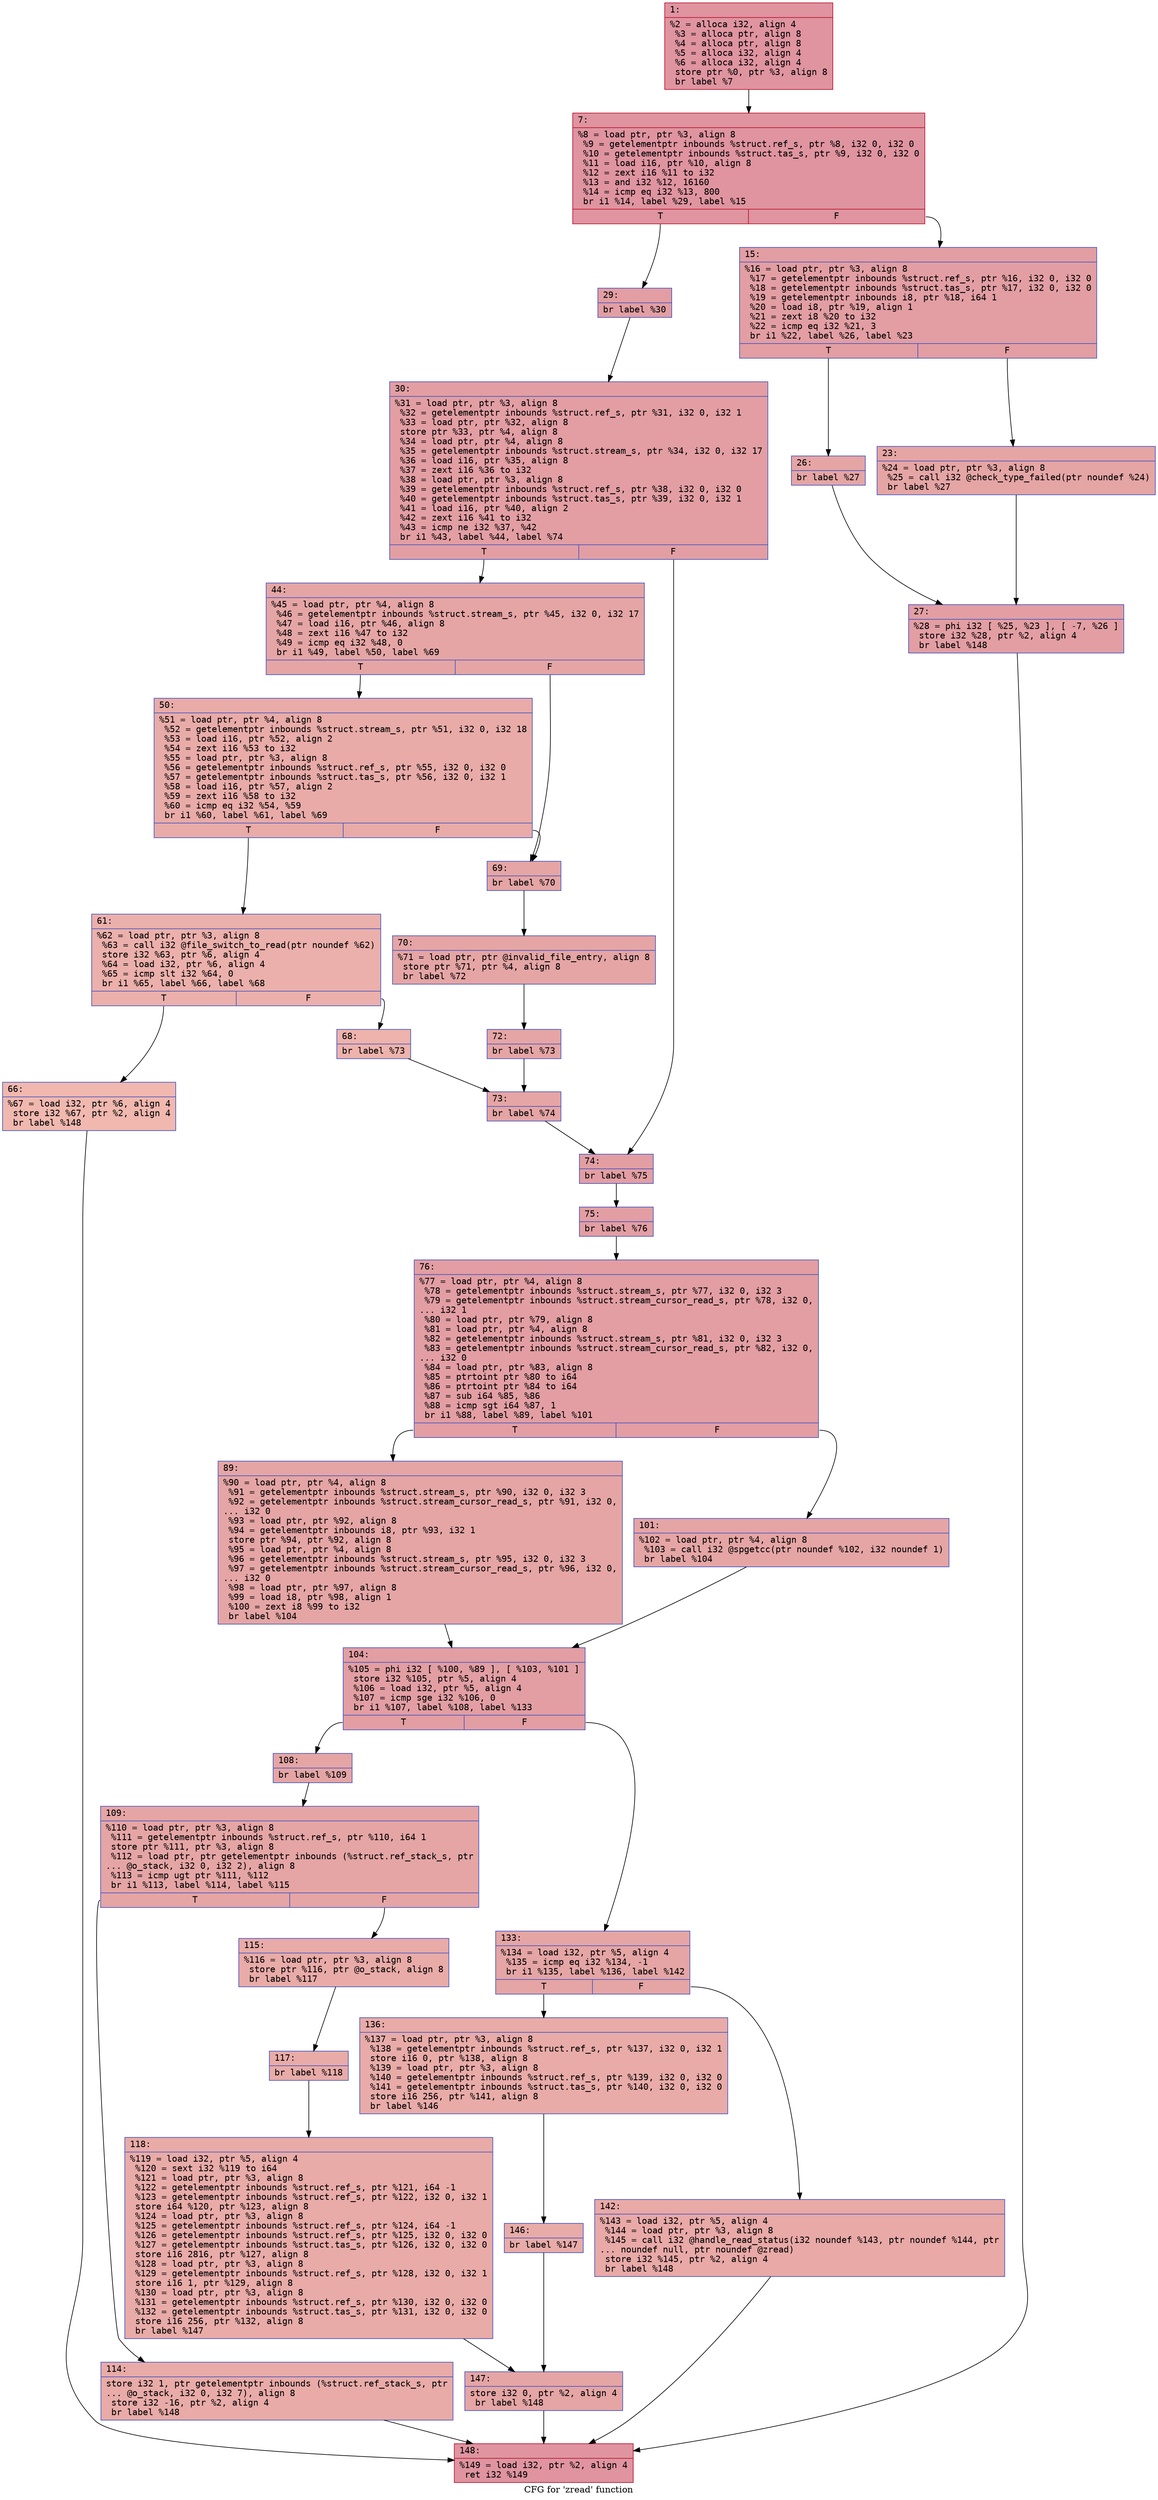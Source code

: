 digraph "CFG for 'zread' function" {
	label="CFG for 'zread' function";

	Node0x600001a1d360 [shape=record,color="#b70d28ff", style=filled, fillcolor="#b70d2870" fontname="Courier",label="{1:\l|  %2 = alloca i32, align 4\l  %3 = alloca ptr, align 8\l  %4 = alloca ptr, align 8\l  %5 = alloca i32, align 4\l  %6 = alloca i32, align 4\l  store ptr %0, ptr %3, align 8\l  br label %7\l}"];
	Node0x600001a1d360 -> Node0x600001a1d3b0[tooltip="1 -> 7\nProbability 100.00%" ];
	Node0x600001a1d3b0 [shape=record,color="#b70d28ff", style=filled, fillcolor="#b70d2870" fontname="Courier",label="{7:\l|  %8 = load ptr, ptr %3, align 8\l  %9 = getelementptr inbounds %struct.ref_s, ptr %8, i32 0, i32 0\l  %10 = getelementptr inbounds %struct.tas_s, ptr %9, i32 0, i32 0\l  %11 = load i16, ptr %10, align 8\l  %12 = zext i16 %11 to i32\l  %13 = and i32 %12, 16160\l  %14 = icmp eq i32 %13, 800\l  br i1 %14, label %29, label %15\l|{<s0>T|<s1>F}}"];
	Node0x600001a1d3b0:s0 -> Node0x600001a1d540[tooltip="7 -> 29\nProbability 50.00%" ];
	Node0x600001a1d3b0:s1 -> Node0x600001a1d400[tooltip="7 -> 15\nProbability 50.00%" ];
	Node0x600001a1d400 [shape=record,color="#3d50c3ff", style=filled, fillcolor="#be242e70" fontname="Courier",label="{15:\l|  %16 = load ptr, ptr %3, align 8\l  %17 = getelementptr inbounds %struct.ref_s, ptr %16, i32 0, i32 0\l  %18 = getelementptr inbounds %struct.tas_s, ptr %17, i32 0, i32 0\l  %19 = getelementptr inbounds i8, ptr %18, i64 1\l  %20 = load i8, ptr %19, align 1\l  %21 = zext i8 %20 to i32\l  %22 = icmp eq i32 %21, 3\l  br i1 %22, label %26, label %23\l|{<s0>T|<s1>F}}"];
	Node0x600001a1d400:s0 -> Node0x600001a1d4a0[tooltip="15 -> 26\nProbability 50.00%" ];
	Node0x600001a1d400:s1 -> Node0x600001a1d450[tooltip="15 -> 23\nProbability 50.00%" ];
	Node0x600001a1d450 [shape=record,color="#3d50c3ff", style=filled, fillcolor="#c5333470" fontname="Courier",label="{23:\l|  %24 = load ptr, ptr %3, align 8\l  %25 = call i32 @check_type_failed(ptr noundef %24)\l  br label %27\l}"];
	Node0x600001a1d450 -> Node0x600001a1d4f0[tooltip="23 -> 27\nProbability 100.00%" ];
	Node0x600001a1d4a0 [shape=record,color="#3d50c3ff", style=filled, fillcolor="#c5333470" fontname="Courier",label="{26:\l|  br label %27\l}"];
	Node0x600001a1d4a0 -> Node0x600001a1d4f0[tooltip="26 -> 27\nProbability 100.00%" ];
	Node0x600001a1d4f0 [shape=record,color="#3d50c3ff", style=filled, fillcolor="#be242e70" fontname="Courier",label="{27:\l|  %28 = phi i32 [ %25, %23 ], [ -7, %26 ]\l  store i32 %28, ptr %2, align 4\l  br label %148\l}"];
	Node0x600001a1d4f0 -> Node0x600001a1de00[tooltip="27 -> 148\nProbability 100.00%" ];
	Node0x600001a1d540 [shape=record,color="#3d50c3ff", style=filled, fillcolor="#be242e70" fontname="Courier",label="{29:\l|  br label %30\l}"];
	Node0x600001a1d540 -> Node0x600001a1d590[tooltip="29 -> 30\nProbability 100.00%" ];
	Node0x600001a1d590 [shape=record,color="#3d50c3ff", style=filled, fillcolor="#be242e70" fontname="Courier",label="{30:\l|  %31 = load ptr, ptr %3, align 8\l  %32 = getelementptr inbounds %struct.ref_s, ptr %31, i32 0, i32 1\l  %33 = load ptr, ptr %32, align 8\l  store ptr %33, ptr %4, align 8\l  %34 = load ptr, ptr %4, align 8\l  %35 = getelementptr inbounds %struct.stream_s, ptr %34, i32 0, i32 17\l  %36 = load i16, ptr %35, align 8\l  %37 = zext i16 %36 to i32\l  %38 = load ptr, ptr %3, align 8\l  %39 = getelementptr inbounds %struct.ref_s, ptr %38, i32 0, i32 0\l  %40 = getelementptr inbounds %struct.tas_s, ptr %39, i32 0, i32 1\l  %41 = load i16, ptr %40, align 2\l  %42 = zext i16 %41 to i32\l  %43 = icmp ne i32 %37, %42\l  br i1 %43, label %44, label %74\l|{<s0>T|<s1>F}}"];
	Node0x600001a1d590:s0 -> Node0x600001a1d5e0[tooltip="30 -> 44\nProbability 50.00%" ];
	Node0x600001a1d590:s1 -> Node0x600001a1d8b0[tooltip="30 -> 74\nProbability 50.00%" ];
	Node0x600001a1d5e0 [shape=record,color="#3d50c3ff", style=filled, fillcolor="#c5333470" fontname="Courier",label="{44:\l|  %45 = load ptr, ptr %4, align 8\l  %46 = getelementptr inbounds %struct.stream_s, ptr %45, i32 0, i32 17\l  %47 = load i16, ptr %46, align 8\l  %48 = zext i16 %47 to i32\l  %49 = icmp eq i32 %48, 0\l  br i1 %49, label %50, label %69\l|{<s0>T|<s1>F}}"];
	Node0x600001a1d5e0:s0 -> Node0x600001a1d630[tooltip="44 -> 50\nProbability 37.50%" ];
	Node0x600001a1d5e0:s1 -> Node0x600001a1d770[tooltip="44 -> 69\nProbability 62.50%" ];
	Node0x600001a1d630 [shape=record,color="#3d50c3ff", style=filled, fillcolor="#cc403a70" fontname="Courier",label="{50:\l|  %51 = load ptr, ptr %4, align 8\l  %52 = getelementptr inbounds %struct.stream_s, ptr %51, i32 0, i32 18\l  %53 = load i16, ptr %52, align 2\l  %54 = zext i16 %53 to i32\l  %55 = load ptr, ptr %3, align 8\l  %56 = getelementptr inbounds %struct.ref_s, ptr %55, i32 0, i32 0\l  %57 = getelementptr inbounds %struct.tas_s, ptr %56, i32 0, i32 1\l  %58 = load i16, ptr %57, align 2\l  %59 = zext i16 %58 to i32\l  %60 = icmp eq i32 %54, %59\l  br i1 %60, label %61, label %69\l|{<s0>T|<s1>F}}"];
	Node0x600001a1d630:s0 -> Node0x600001a1d680[tooltip="50 -> 61\nProbability 50.00%" ];
	Node0x600001a1d630:s1 -> Node0x600001a1d770[tooltip="50 -> 69\nProbability 50.00%" ];
	Node0x600001a1d680 [shape=record,color="#3d50c3ff", style=filled, fillcolor="#d24b4070" fontname="Courier",label="{61:\l|  %62 = load ptr, ptr %3, align 8\l  %63 = call i32 @file_switch_to_read(ptr noundef %62)\l  store i32 %63, ptr %6, align 4\l  %64 = load i32, ptr %6, align 4\l  %65 = icmp slt i32 %64, 0\l  br i1 %65, label %66, label %68\l|{<s0>T|<s1>F}}"];
	Node0x600001a1d680:s0 -> Node0x600001a1d6d0[tooltip="61 -> 66\nProbability 37.50%" ];
	Node0x600001a1d680:s1 -> Node0x600001a1d720[tooltip="61 -> 68\nProbability 62.50%" ];
	Node0x600001a1d6d0 [shape=record,color="#3d50c3ff", style=filled, fillcolor="#dc5d4a70" fontname="Courier",label="{66:\l|  %67 = load i32, ptr %6, align 4\l  store i32 %67, ptr %2, align 4\l  br label %148\l}"];
	Node0x600001a1d6d0 -> Node0x600001a1de00[tooltip="66 -> 148\nProbability 100.00%" ];
	Node0x600001a1d720 [shape=record,color="#3d50c3ff", style=filled, fillcolor="#d6524470" fontname="Courier",label="{68:\l|  br label %73\l}"];
	Node0x600001a1d720 -> Node0x600001a1d860[tooltip="68 -> 73\nProbability 100.00%" ];
	Node0x600001a1d770 [shape=record,color="#3d50c3ff", style=filled, fillcolor="#c5333470" fontname="Courier",label="{69:\l|  br label %70\l}"];
	Node0x600001a1d770 -> Node0x600001a1d7c0[tooltip="69 -> 70\nProbability 100.00%" ];
	Node0x600001a1d7c0 [shape=record,color="#3d50c3ff", style=filled, fillcolor="#c5333470" fontname="Courier",label="{70:\l|  %71 = load ptr, ptr @invalid_file_entry, align 8\l  store ptr %71, ptr %4, align 8\l  br label %72\l}"];
	Node0x600001a1d7c0 -> Node0x600001a1d810[tooltip="70 -> 72\nProbability 100.00%" ];
	Node0x600001a1d810 [shape=record,color="#3d50c3ff", style=filled, fillcolor="#c5333470" fontname="Courier",label="{72:\l|  br label %73\l}"];
	Node0x600001a1d810 -> Node0x600001a1d860[tooltip="72 -> 73\nProbability 100.00%" ];
	Node0x600001a1d860 [shape=record,color="#3d50c3ff", style=filled, fillcolor="#c5333470" fontname="Courier",label="{73:\l|  br label %74\l}"];
	Node0x600001a1d860 -> Node0x600001a1d8b0[tooltip="73 -> 74\nProbability 100.00%" ];
	Node0x600001a1d8b0 [shape=record,color="#3d50c3ff", style=filled, fillcolor="#be242e70" fontname="Courier",label="{74:\l|  br label %75\l}"];
	Node0x600001a1d8b0 -> Node0x600001a1d900[tooltip="74 -> 75\nProbability 100.00%" ];
	Node0x600001a1d900 [shape=record,color="#3d50c3ff", style=filled, fillcolor="#be242e70" fontname="Courier",label="{75:\l|  br label %76\l}"];
	Node0x600001a1d900 -> Node0x600001a1d950[tooltip="75 -> 76\nProbability 100.00%" ];
	Node0x600001a1d950 [shape=record,color="#3d50c3ff", style=filled, fillcolor="#be242e70" fontname="Courier",label="{76:\l|  %77 = load ptr, ptr %4, align 8\l  %78 = getelementptr inbounds %struct.stream_s, ptr %77, i32 0, i32 3\l  %79 = getelementptr inbounds %struct.stream_cursor_read_s, ptr %78, i32 0,\l... i32 1\l  %80 = load ptr, ptr %79, align 8\l  %81 = load ptr, ptr %4, align 8\l  %82 = getelementptr inbounds %struct.stream_s, ptr %81, i32 0, i32 3\l  %83 = getelementptr inbounds %struct.stream_cursor_read_s, ptr %82, i32 0,\l... i32 0\l  %84 = load ptr, ptr %83, align 8\l  %85 = ptrtoint ptr %80 to i64\l  %86 = ptrtoint ptr %84 to i64\l  %87 = sub i64 %85, %86\l  %88 = icmp sgt i64 %87, 1\l  br i1 %88, label %89, label %101\l|{<s0>T|<s1>F}}"];
	Node0x600001a1d950:s0 -> Node0x600001a1d9a0[tooltip="76 -> 89\nProbability 50.00%" ];
	Node0x600001a1d950:s1 -> Node0x600001a1d9f0[tooltip="76 -> 101\nProbability 50.00%" ];
	Node0x600001a1d9a0 [shape=record,color="#3d50c3ff", style=filled, fillcolor="#c5333470" fontname="Courier",label="{89:\l|  %90 = load ptr, ptr %4, align 8\l  %91 = getelementptr inbounds %struct.stream_s, ptr %90, i32 0, i32 3\l  %92 = getelementptr inbounds %struct.stream_cursor_read_s, ptr %91, i32 0,\l... i32 0\l  %93 = load ptr, ptr %92, align 8\l  %94 = getelementptr inbounds i8, ptr %93, i32 1\l  store ptr %94, ptr %92, align 8\l  %95 = load ptr, ptr %4, align 8\l  %96 = getelementptr inbounds %struct.stream_s, ptr %95, i32 0, i32 3\l  %97 = getelementptr inbounds %struct.stream_cursor_read_s, ptr %96, i32 0,\l... i32 0\l  %98 = load ptr, ptr %97, align 8\l  %99 = load i8, ptr %98, align 1\l  %100 = zext i8 %99 to i32\l  br label %104\l}"];
	Node0x600001a1d9a0 -> Node0x600001a1da40[tooltip="89 -> 104\nProbability 100.00%" ];
	Node0x600001a1d9f0 [shape=record,color="#3d50c3ff", style=filled, fillcolor="#c5333470" fontname="Courier",label="{101:\l|  %102 = load ptr, ptr %4, align 8\l  %103 = call i32 @spgetcc(ptr noundef %102, i32 noundef 1)\l  br label %104\l}"];
	Node0x600001a1d9f0 -> Node0x600001a1da40[tooltip="101 -> 104\nProbability 100.00%" ];
	Node0x600001a1da40 [shape=record,color="#3d50c3ff", style=filled, fillcolor="#be242e70" fontname="Courier",label="{104:\l|  %105 = phi i32 [ %100, %89 ], [ %103, %101 ]\l  store i32 %105, ptr %5, align 4\l  %106 = load i32, ptr %5, align 4\l  %107 = icmp sge i32 %106, 0\l  br i1 %107, label %108, label %133\l|{<s0>T|<s1>F}}"];
	Node0x600001a1da40:s0 -> Node0x600001a1da90[tooltip="104 -> 108\nProbability 50.00%" ];
	Node0x600001a1da40:s1 -> Node0x600001a1dc70[tooltip="104 -> 133\nProbability 50.00%" ];
	Node0x600001a1da90 [shape=record,color="#3d50c3ff", style=filled, fillcolor="#c5333470" fontname="Courier",label="{108:\l|  br label %109\l}"];
	Node0x600001a1da90 -> Node0x600001a1dae0[tooltip="108 -> 109\nProbability 100.00%" ];
	Node0x600001a1dae0 [shape=record,color="#3d50c3ff", style=filled, fillcolor="#c5333470" fontname="Courier",label="{109:\l|  %110 = load ptr, ptr %3, align 8\l  %111 = getelementptr inbounds %struct.ref_s, ptr %110, i64 1\l  store ptr %111, ptr %3, align 8\l  %112 = load ptr, ptr getelementptr inbounds (%struct.ref_stack_s, ptr\l... @o_stack, i32 0, i32 2), align 8\l  %113 = icmp ugt ptr %111, %112\l  br i1 %113, label %114, label %115\l|{<s0>T|<s1>F}}"];
	Node0x600001a1dae0:s0 -> Node0x600001a1db30[tooltip="109 -> 114\nProbability 50.00%" ];
	Node0x600001a1dae0:s1 -> Node0x600001a1db80[tooltip="109 -> 115\nProbability 50.00%" ];
	Node0x600001a1db30 [shape=record,color="#3d50c3ff", style=filled, fillcolor="#cc403a70" fontname="Courier",label="{114:\l|  store i32 1, ptr getelementptr inbounds (%struct.ref_stack_s, ptr\l... @o_stack, i32 0, i32 7), align 8\l  store i32 -16, ptr %2, align 4\l  br label %148\l}"];
	Node0x600001a1db30 -> Node0x600001a1de00[tooltip="114 -> 148\nProbability 100.00%" ];
	Node0x600001a1db80 [shape=record,color="#3d50c3ff", style=filled, fillcolor="#cc403a70" fontname="Courier",label="{115:\l|  %116 = load ptr, ptr %3, align 8\l  store ptr %116, ptr @o_stack, align 8\l  br label %117\l}"];
	Node0x600001a1db80 -> Node0x600001a1dbd0[tooltip="115 -> 117\nProbability 100.00%" ];
	Node0x600001a1dbd0 [shape=record,color="#3d50c3ff", style=filled, fillcolor="#cc403a70" fontname="Courier",label="{117:\l|  br label %118\l}"];
	Node0x600001a1dbd0 -> Node0x600001a1dc20[tooltip="117 -> 118\nProbability 100.00%" ];
	Node0x600001a1dc20 [shape=record,color="#3d50c3ff", style=filled, fillcolor="#cc403a70" fontname="Courier",label="{118:\l|  %119 = load i32, ptr %5, align 4\l  %120 = sext i32 %119 to i64\l  %121 = load ptr, ptr %3, align 8\l  %122 = getelementptr inbounds %struct.ref_s, ptr %121, i64 -1\l  %123 = getelementptr inbounds %struct.ref_s, ptr %122, i32 0, i32 1\l  store i64 %120, ptr %123, align 8\l  %124 = load ptr, ptr %3, align 8\l  %125 = getelementptr inbounds %struct.ref_s, ptr %124, i64 -1\l  %126 = getelementptr inbounds %struct.ref_s, ptr %125, i32 0, i32 0\l  %127 = getelementptr inbounds %struct.tas_s, ptr %126, i32 0, i32 0\l  store i16 2816, ptr %127, align 8\l  %128 = load ptr, ptr %3, align 8\l  %129 = getelementptr inbounds %struct.ref_s, ptr %128, i32 0, i32 1\l  store i16 1, ptr %129, align 8\l  %130 = load ptr, ptr %3, align 8\l  %131 = getelementptr inbounds %struct.ref_s, ptr %130, i32 0, i32 0\l  %132 = getelementptr inbounds %struct.tas_s, ptr %131, i32 0, i32 0\l  store i16 256, ptr %132, align 8\l  br label %147\l}"];
	Node0x600001a1dc20 -> Node0x600001a1ddb0[tooltip="118 -> 147\nProbability 100.00%" ];
	Node0x600001a1dc70 [shape=record,color="#3d50c3ff", style=filled, fillcolor="#c5333470" fontname="Courier",label="{133:\l|  %134 = load i32, ptr %5, align 4\l  %135 = icmp eq i32 %134, -1\l  br i1 %135, label %136, label %142\l|{<s0>T|<s1>F}}"];
	Node0x600001a1dc70:s0 -> Node0x600001a1dcc0[tooltip="133 -> 136\nProbability 37.50%" ];
	Node0x600001a1dc70:s1 -> Node0x600001a1dd10[tooltip="133 -> 142\nProbability 62.50%" ];
	Node0x600001a1dcc0 [shape=record,color="#3d50c3ff", style=filled, fillcolor="#cc403a70" fontname="Courier",label="{136:\l|  %137 = load ptr, ptr %3, align 8\l  %138 = getelementptr inbounds %struct.ref_s, ptr %137, i32 0, i32 1\l  store i16 0, ptr %138, align 8\l  %139 = load ptr, ptr %3, align 8\l  %140 = getelementptr inbounds %struct.ref_s, ptr %139, i32 0, i32 0\l  %141 = getelementptr inbounds %struct.tas_s, ptr %140, i32 0, i32 0\l  store i16 256, ptr %141, align 8\l  br label %146\l}"];
	Node0x600001a1dcc0 -> Node0x600001a1dd60[tooltip="136 -> 146\nProbability 100.00%" ];
	Node0x600001a1dd10 [shape=record,color="#3d50c3ff", style=filled, fillcolor="#ca3b3770" fontname="Courier",label="{142:\l|  %143 = load i32, ptr %5, align 4\l  %144 = load ptr, ptr %3, align 8\l  %145 = call i32 @handle_read_status(i32 noundef %143, ptr noundef %144, ptr\l... noundef null, ptr noundef @zread)\l  store i32 %145, ptr %2, align 4\l  br label %148\l}"];
	Node0x600001a1dd10 -> Node0x600001a1de00[tooltip="142 -> 148\nProbability 100.00%" ];
	Node0x600001a1dd60 [shape=record,color="#3d50c3ff", style=filled, fillcolor="#cc403a70" fontname="Courier",label="{146:\l|  br label %147\l}"];
	Node0x600001a1dd60 -> Node0x600001a1ddb0[tooltip="146 -> 147\nProbability 100.00%" ];
	Node0x600001a1ddb0 [shape=record,color="#3d50c3ff", style=filled, fillcolor="#c5333470" fontname="Courier",label="{147:\l|  store i32 0, ptr %2, align 4\l  br label %148\l}"];
	Node0x600001a1ddb0 -> Node0x600001a1de00[tooltip="147 -> 148\nProbability 100.00%" ];
	Node0x600001a1de00 [shape=record,color="#b70d28ff", style=filled, fillcolor="#b70d2870" fontname="Courier",label="{148:\l|  %149 = load i32, ptr %2, align 4\l  ret i32 %149\l}"];
}
